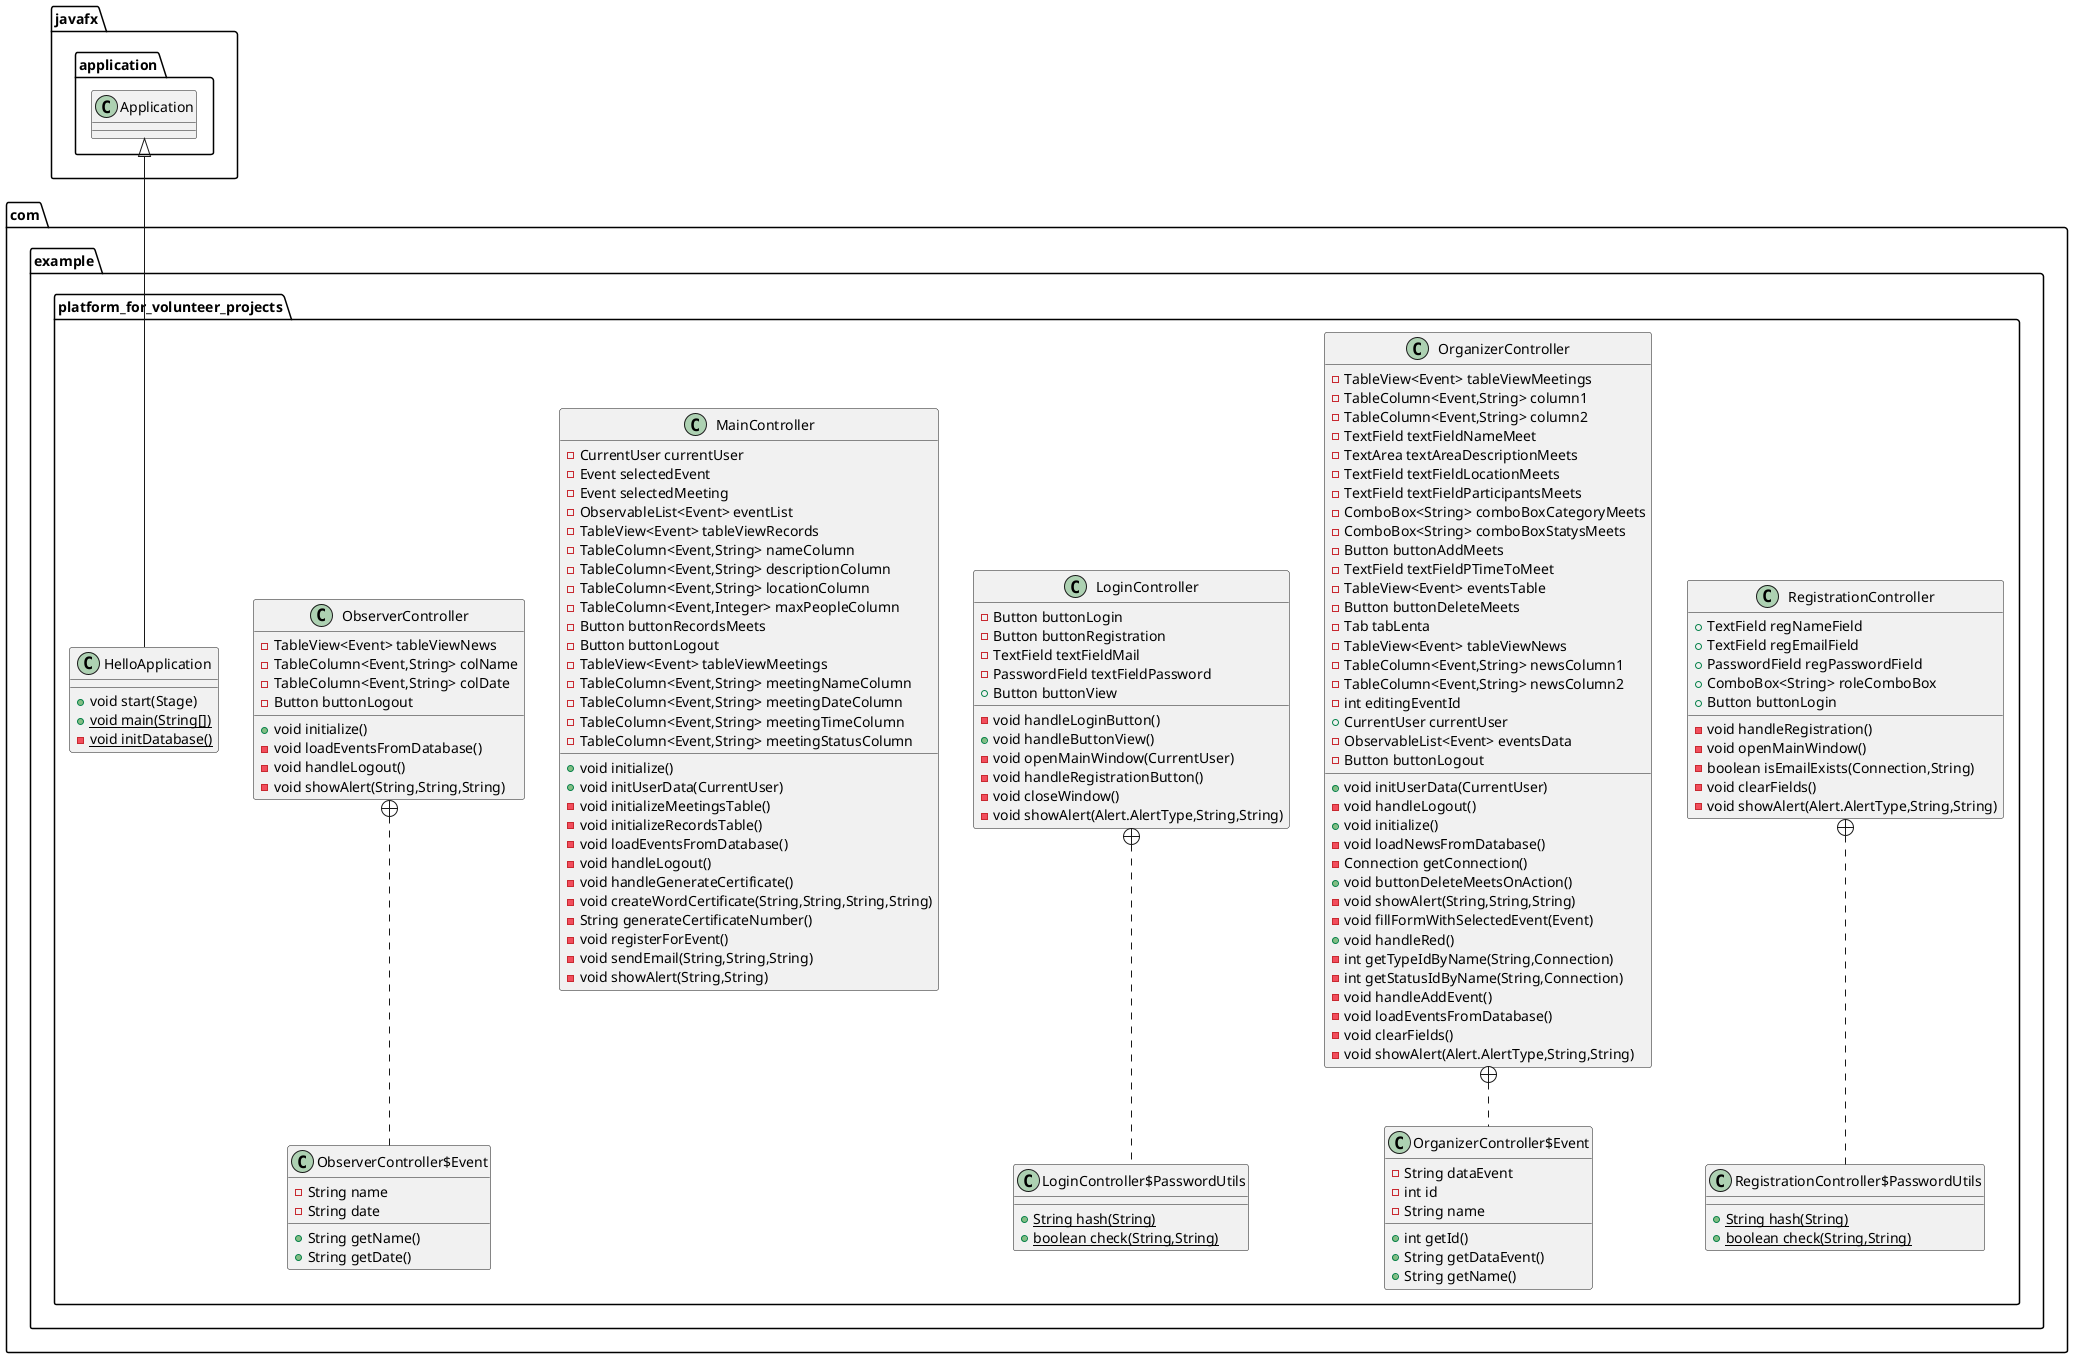 @startuml
class com.example.platform_for_volunteer_projects.RegistrationController {
+ TextField regNameField
+ TextField regEmailField
+ PasswordField regPasswordField
+ ComboBox<String> roleComboBox
+ Button buttonLogin
- void handleRegistration()
- void openMainWindow()
- boolean isEmailExists(Connection,String)
- void clearFields()
- void showAlert(Alert.AlertType,String,String)
}


class com.example.platform_for_volunteer_projects.RegistrationController$PasswordUtils {
+ {static} String hash(String)
+ {static} boolean check(String,String)
}

class com.example.platform_for_volunteer_projects.OrganizerController {
- TableView<Event> tableViewMeetings
- TableColumn<Event,String> column1
- TableColumn<Event,String> column2
- TextField textFieldNameMeet
- TextArea textAreaDescriptionMeets
- TextField textFieldLocationMeets
- TextField textFieldParticipantsMeets
- ComboBox<String> comboBoxCategoryMeets
- ComboBox<String> comboBoxStatysMeets
- Button buttonAddMeets
- TextField textFieldPTimeToMeet
- TableView<Event> eventsTable
- Button buttonDeleteMeets
- Tab tabLenta
- TableView<Event> tableViewNews
- TableColumn<Event,String> newsColumn1
- TableColumn<Event,String> newsColumn2
- int editingEventId
+ CurrentUser currentUser
- ObservableList<Event> eventsData
- Button buttonLogout
+ void initUserData(CurrentUser)
- void handleLogout()
+ void initialize()
- void loadNewsFromDatabase()
- Connection getConnection()
+ void buttonDeleteMeetsOnAction()
- void showAlert(String,String,String)
- void fillFormWithSelectedEvent(Event)
+ void handleRed()
- int getTypeIdByName(String,Connection)
- int getStatusIdByName(String,Connection)
- void handleAddEvent()
- void loadEventsFromDatabase()
- void clearFields()
- void showAlert(Alert.AlertType,String,String)
}


class com.example.platform_for_volunteer_projects.OrganizerController$Event {
- String dataEvent
- int id
- String name
+ int getId()
+ String getDataEvent()
+ String getName()
}


class com.example.platform_for_volunteer_projects.LoginController {
- Button buttonLogin
- Button buttonRegistration
- TextField textFieldMail
- PasswordField textFieldPassword
+ Button buttonView
- void handleLoginButton()
+ void handleButtonView()
- void openMainWindow(CurrentUser)
- void handleRegistrationButton()
- void closeWindow()
- void showAlert(Alert.AlertType,String,String)
}


class com.example.platform_for_volunteer_projects.LoginController$PasswordUtils {
+ {static} String hash(String)
+ {static} boolean check(String,String)
}

class com.example.platform_for_volunteer_projects.MainController {
- CurrentUser currentUser
- Event selectedEvent
- Event selectedMeeting
- ObservableList<Event> eventList
- TableView<Event> tableViewRecords
- TableColumn<Event,String> nameColumn
- TableColumn<Event,String> descriptionColumn
- TableColumn<Event,String> locationColumn
- TableColumn<Event,Integer> maxPeopleColumn
- Button buttonRecordsMeets
- Button buttonLogout
- TableView<Event> tableViewMeetings
- TableColumn<Event,String> meetingNameColumn
- TableColumn<Event,String> meetingDateColumn
- TableColumn<Event,String> meetingTimeColumn
- TableColumn<Event,String> meetingStatusColumn
+ void initialize()
+ void initUserData(CurrentUser)
- void initializeMeetingsTable()
- void initializeRecordsTable()
- void loadEventsFromDatabase()
- void handleLogout()
- void handleGenerateCertificate()
- void createWordCertificate(String,String,String,String)
- String generateCertificateNumber()
- void registerForEvent()
- void sendEmail(String,String,String)
- void showAlert(String,String)
}


class com.example.platform_for_volunteer_projects.ObserverController {
- TableView<Event> tableViewNews
- TableColumn<Event,String> colName
- TableColumn<Event,String> colDate
- Button buttonLogout
+ void initialize()
- void loadEventsFromDatabase()
- void handleLogout()
- void showAlert(String,String,String)
}


class com.example.platform_for_volunteer_projects.ObserverController$Event {
- String name
- String date
+ String getName()
+ String getDate()
}


class com.example.platform_for_volunteer_projects.HelloApplication {
+ void start(Stage)
+ {static} void main(String[])
- {static} void initDatabase()
}



com.example.platform_for_volunteer_projects.RegistrationController +.. com.example.platform_for_volunteer_projects.RegistrationController$PasswordUtils
com.example.platform_for_volunteer_projects.OrganizerController +.. com.example.platform_for_volunteer_projects.OrganizerController$Event
com.example.platform_for_volunteer_projects.LoginController +.. com.example.platform_for_volunteer_projects.LoginController$PasswordUtils
com.example.platform_for_volunteer_projects.ObserverController +.. com.example.platform_for_volunteer_projects.ObserverController$Event
javafx.application.Application <|-- com.example.platform_for_volunteer_projects.HelloApplication
@enduml